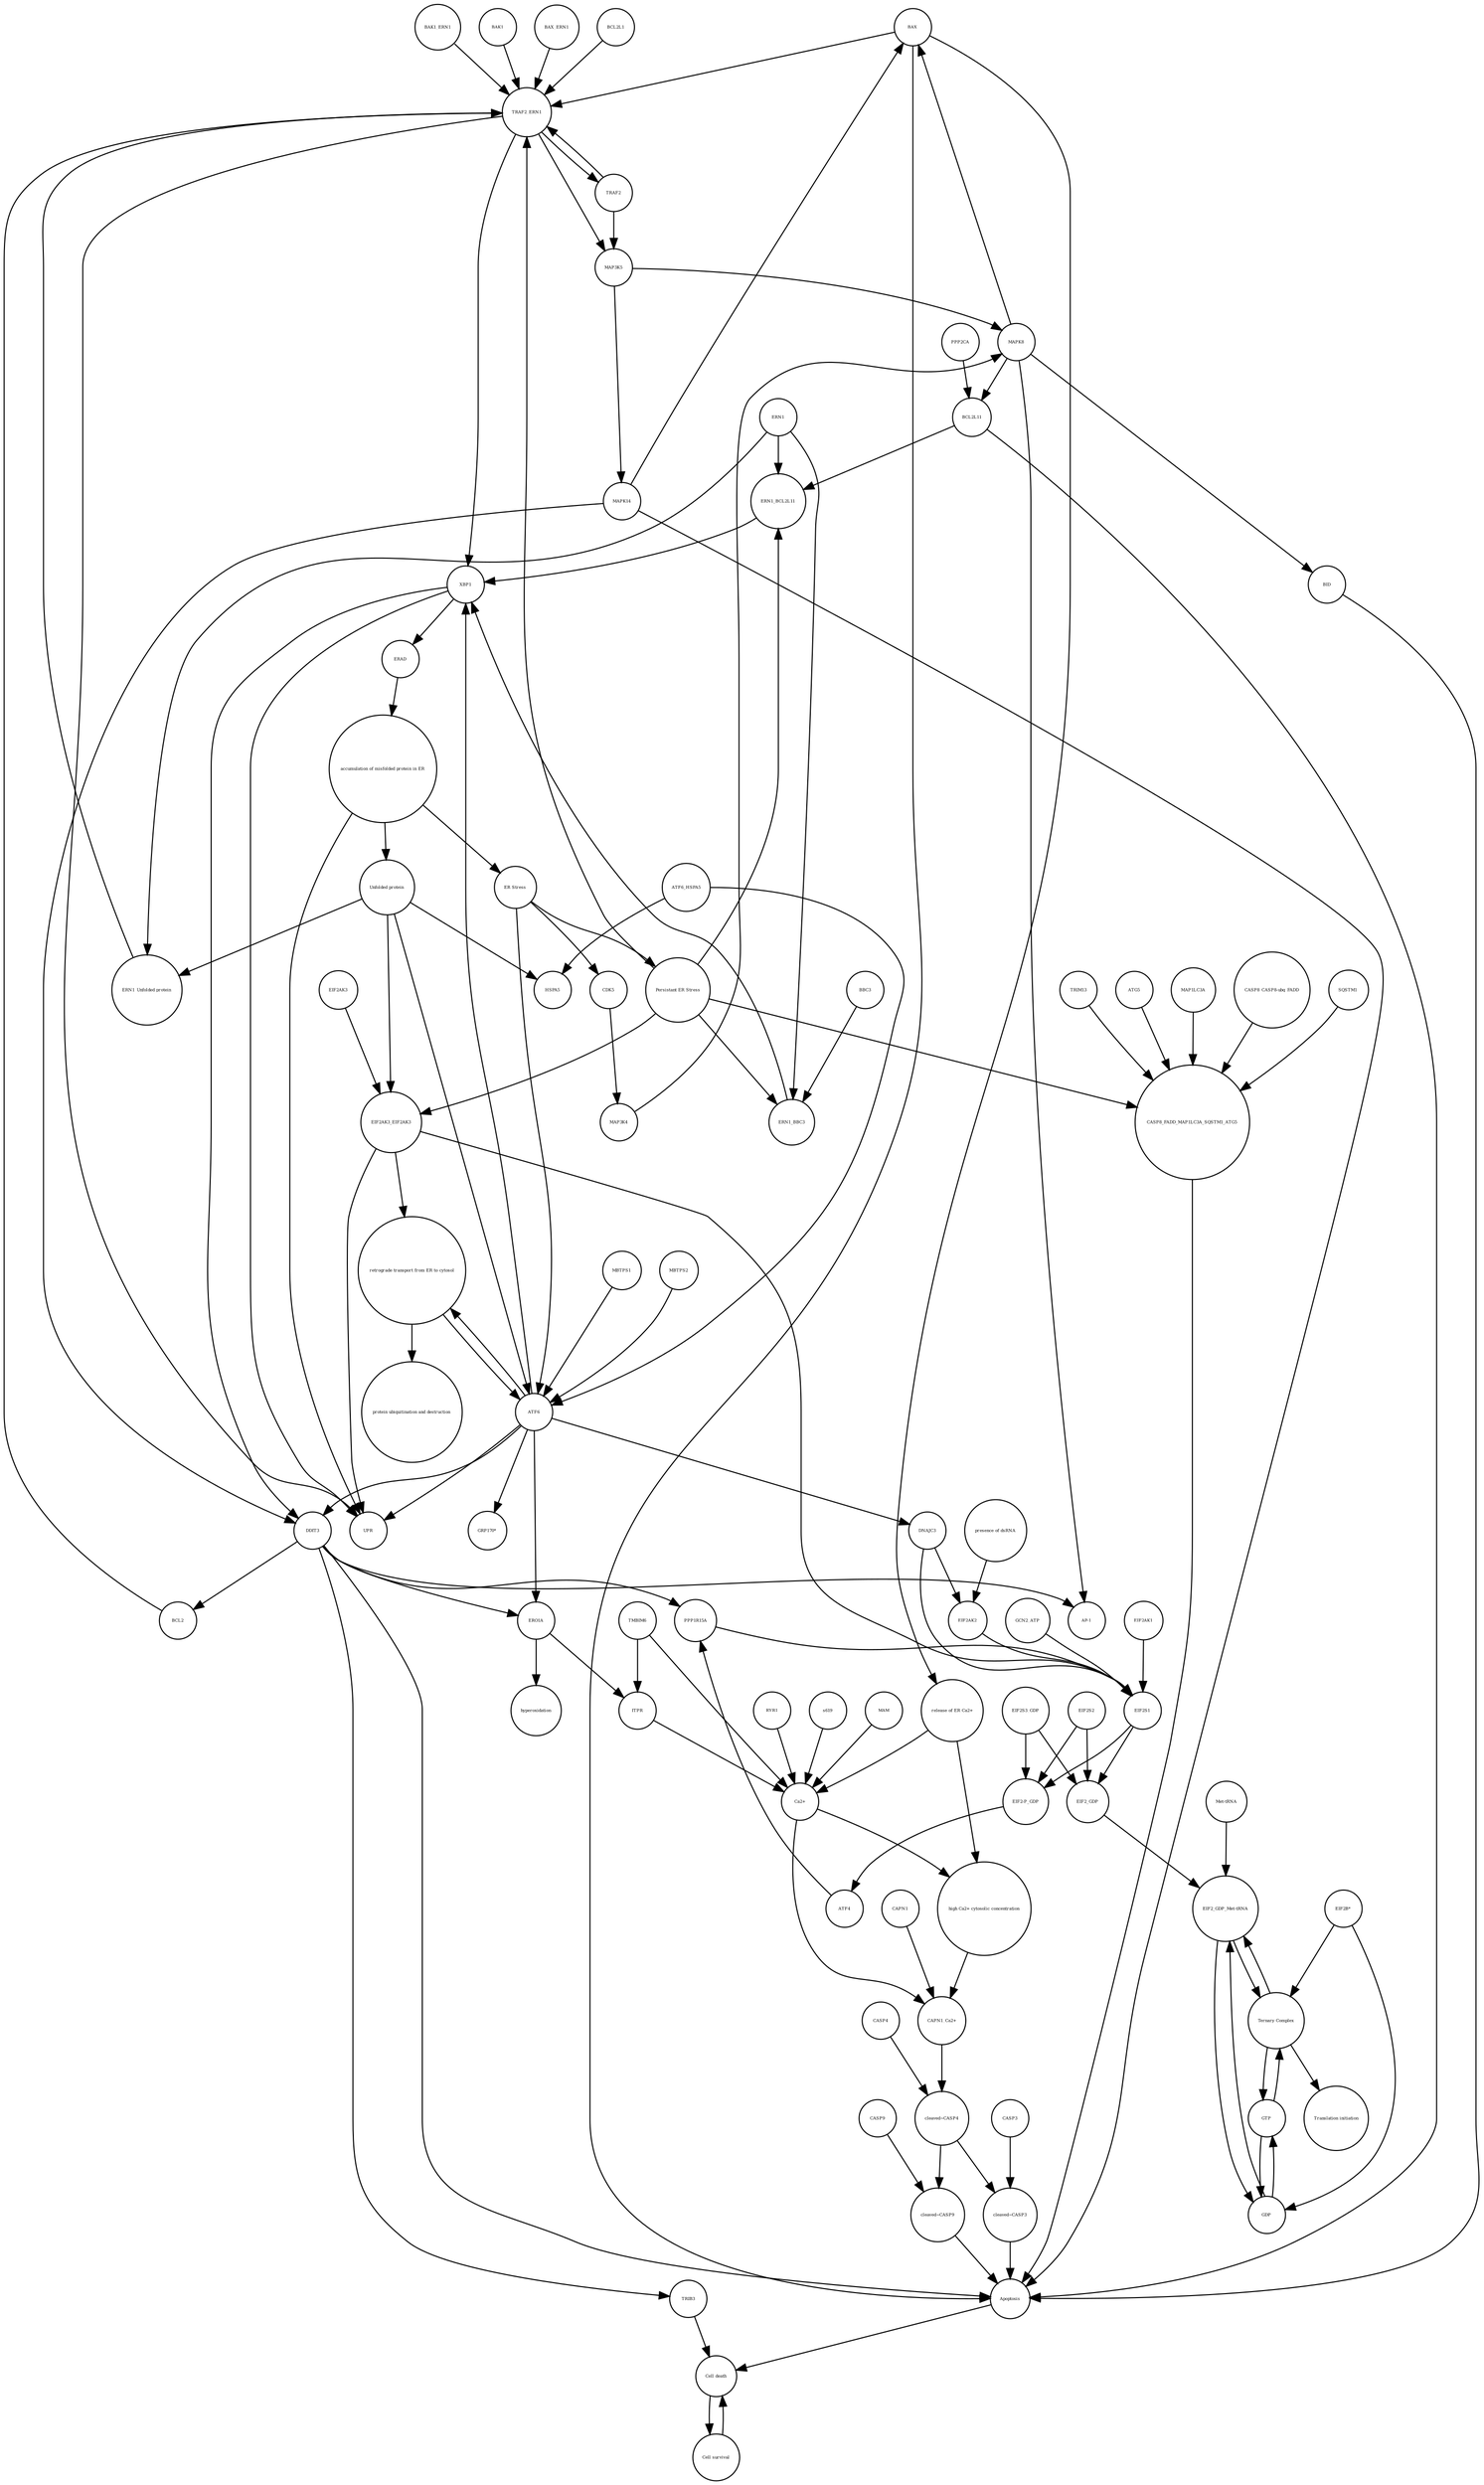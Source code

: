 strict digraph  {
BAX [annotation="", bipartite=0, cls=macromolecule, fontsize=4, label=BAX, shape=circle];
"release of ER Ca2+" [annotation="", bipartite=0, cls=phenotype, fontsize=4, label="release of ER Ca2+", shape=circle];
"Cell death" [annotation="", bipartite=0, cls=phenotype, fontsize=4, label="Cell death", shape=circle];
"Cell survival" [annotation="", bipartite=0, cls=phenotype, fontsize=4, label="Cell survival", shape=circle];
"Ca2+" [annotation="", bipartite=0, cls="simple chemical", fontsize=4, label="Ca2+", shape=circle];
"high Ca2+ cytosolic concentration" [annotation="", bipartite=0, cls=phenotype, fontsize=4, label="high Ca2+ cytosolic concentration", shape=circle];
ERAD [annotation="", bipartite=0, cls=phenotype, fontsize=4, label=ERAD, shape=circle];
"accumulation of misfolded protein in ER" [annotation="", bipartite=0, cls=phenotype, fontsize=4, label="accumulation of misfolded protein in ER", shape=circle];
CASP3 [annotation="", bipartite=0, cls=macromolecule, fontsize=4, label=CASP3, shape=circle];
ATG5 [annotation="", bipartite=0, cls=macromolecule, fontsize=4, label=ATG5, shape=circle];
"presence of dsRNA" [annotation="", bipartite=0, cls=phenotype, fontsize=4, label="presence of dsRNA", shape=circle];
EIF2AK2 [annotation="", bipartite=0, cls=macromolecule, fontsize=4, label=EIF2AK2, shape=circle];
CASP8_FADD_MAP1LC3A_SQSTM1_ATG5 [annotation="", bipartite=0, cls=complex, fontsize=4, label=CASP8_FADD_MAP1LC3A_SQSTM1_ATG5, shape=circle];
BBC3 [annotation="", bipartite=0, cls=macromolecule, fontsize=4, label=BBC3, shape=circle];
EIF2AK3_EIF2AK3 [annotation="", bipartite=0, cls=complex, fontsize=4, label=EIF2AK3_EIF2AK3, shape=circle];
BAK1_ERN1 [annotation="", bipartite=0, cls=complex, fontsize=4, label=BAK1_ERN1, shape=circle];
"Ternary Complex" [annotation="", bipartite=0, cls=complex, fontsize=4, label="Ternary Complex", shape=circle];
MAP1LC3A [annotation="", bipartite=0, cls=macromolecule, fontsize=4, label=MAP1LC3A, shape=circle];
TRIB3 [annotation="", bipartite=0, cls=macromolecule, fontsize=4, label=TRIB3, shape=circle];
MAP3K4 [annotation="", bipartite=0, cls=macromolecule, fontsize=4, label=MAP3K4, shape=circle];
"CASP8_CASP8-ubq_FADD" [annotation="", bipartite=0, cls=complex, fontsize=4, label="CASP8_CASP8-ubq_FADD", shape=circle];
BAK1 [annotation="", bipartite=0, cls=macromolecule, fontsize=4, label=BAK1, shape=circle];
"ER Stress" [annotation="", bipartite=0, cls=phenotype, fontsize=4, label="ER Stress", shape=circle];
GTP [annotation="", bipartite=0, cls="simple chemical", fontsize=4, label=GTP, shape=circle];
TRAF2_ERN1 [annotation="", bipartite=0, cls=complex, fontsize=4, label=TRAF2_ERN1, shape=circle];
GCN2_ATP [annotation="", bipartite=0, cls=complex, fontsize=4, label=GCN2_ATP, shape=circle];
UPR [annotation="", bipartite=0, cls=phenotype, fontsize=4, label=UPR, shape=circle];
Apoptosis [annotation="", bipartite=0, cls=phenotype, fontsize=4, label=Apoptosis, shape=circle];
TMBIM6 [annotation="", bipartite=0, cls=macromolecule, fontsize=4, label=TMBIM6, shape=circle];
"Unfolded protein" [annotation="", bipartite=0, cls=macromolecule, fontsize=4, label="Unfolded protein", shape=circle];
MBTPS1 [annotation="", bipartite=0, cls=macromolecule, fontsize=4, label=MBTPS1, shape=circle];
MBTPS2 [annotation="", bipartite=0, cls=macromolecule, fontsize=4, label=MBTPS2, shape=circle];
PPP2CA [annotation="", bipartite=0, cls=macromolecule, fontsize=4, label=PPP2CA, shape=circle];
"EIF2_GDP_Met-tRNA" [annotation="", bipartite=0, cls=complex, fontsize=4, label="EIF2_GDP_Met-tRNA", shape=circle];
PPP1R15A [annotation="", bipartite=0, cls=macromolecule, fontsize=4, label=PPP1R15A, shape=circle];
TRAF2 [annotation="", bipartite=0, cls=macromolecule, fontsize=4, label=TRAF2, shape=circle];
XBP1 [annotation="", bipartite=0, cls=macromolecule, fontsize=4, label=XBP1, shape=circle];
"EIF2-P_GDP" [annotation="", bipartite=0, cls=complex, fontsize=4, label="EIF2-P_GDP", shape=circle];
"retrograde transport from ER to cytosol" [annotation="", bipartite=0, cls=phenotype, fontsize=4, label="retrograde transport from ER to cytosol", shape=circle];
EIF2S3_GDP [annotation="", bipartite=0, cls=complex, fontsize=4, label=EIF2S3_GDP, shape=circle];
"cleaved~CASP3" [annotation="urn_miriam_hgnc.symbol_CASP3", bipartite=0, cls=macromolecule, fontsize=4, label="cleaved~CASP3", shape=circle];
BID [annotation="", bipartite=0, cls=macromolecule, fontsize=4, label=BID, shape=circle];
ERO1A [annotation="", bipartite=0, cls=macromolecule, fontsize=4, label=ERO1A, shape=circle];
"cleaved~CASP4" [annotation="urn_miriam_hgnc.symbol_CASP4", bipartite=0, cls=macromolecule, fontsize=4, label="cleaved~CASP4", shape=circle];
"CAPN1_Ca2+" [annotation="", bipartite=0, cls=complex, fontsize=4, label="CAPN1_Ca2+", shape=circle];
s619 [annotation="", bipartite=0, cls=complex, fontsize=4, label=s619, shape=circle];
ERN1 [annotation="", bipartite=0, cls=macromolecule, fontsize=4, label=ERN1, shape=circle];
hyperoxidation [annotation="", bipartite=0, cls=phenotype, fontsize=4, label=hyperoxidation, shape=circle];
GDP [annotation="", bipartite=0, cls="simple chemical", fontsize=4, label=GDP, shape=circle];
EIF2AK1 [annotation="", bipartite=0, cls=macromolecule, fontsize=4, label=EIF2AK1, shape=circle];
EIF2S1 [annotation="", bipartite=0, cls=macromolecule, fontsize=4, label=EIF2S1, shape=circle];
"Persistant ER Stress" [annotation="", bipartite=0, cls=phenotype, fontsize=4, label="Persistant ER Stress", shape=circle];
ERN1_BBC3 [annotation="", bipartite=0, cls=complex, fontsize=4, label=ERN1_BBC3, shape=circle];
ATF4 [annotation="", bipartite=0, cls=macromolecule, fontsize=4, label=ATF4, shape=circle];
MAM [annotation="", bipartite=0, cls=phenotype, fontsize=4, label=MAM, shape=circle];
"Met-tRNA" [annotation="", bipartite=0, cls="nucleic acid feature", fontsize=4, label="Met-tRNA", shape=circle];
BAX_ERN1 [annotation="", bipartite=0, cls=complex, fontsize=4, label=BAX_ERN1, shape=circle];
EIF2S2 [annotation="", bipartite=0, cls=macromolecule, fontsize=4, label=EIF2S2, shape=circle];
"GRP170*" [annotation="", bipartite=0, cls=macromolecule, fontsize=4, label="GRP170*", shape=circle];
MAPK14 [annotation="", bipartite=0, cls=macromolecule, fontsize=4, label=MAPK14, shape=circle];
"Translation initiation" [annotation="", bipartite=0, cls=phenotype, fontsize=4, label="Translation initiation", shape=circle];
"SQSTM1 " [annotation="", bipartite=0, cls=macromolecule, fontsize=4, label="SQSTM1 ", shape=circle];
BCL2L11 [annotation="", bipartite=0, cls=macromolecule, fontsize=4, label=BCL2L11, shape=circle];
TRIM13 [annotation="", bipartite=0, cls=macromolecule, fontsize=4, label=TRIM13, shape=circle];
CASP4 [annotation="", bipartite=0, cls=macromolecule, fontsize=4, label=CASP4, shape=circle];
"protein ubiquitination and destruction" [annotation="", bipartite=0, cls=phenotype, fontsize=4, label="protein ubiquitination and destruction", shape=circle];
MAP3K5 [annotation="", bipartite=0, cls=macromolecule, fontsize=4, label=MAP3K5, shape=circle];
CASP9 [annotation="", bipartite=0, cls=macromolecule, fontsize=4, label=CASP9, shape=circle];
EIF2AK3 [annotation="", bipartite=0, cls=macromolecule, fontsize=4, label=EIF2AK3, shape=circle];
CDK5 [annotation="", bipartite=0, cls=macromolecule, fontsize=4, label=CDK5, shape=circle];
MAPK8 [annotation="", bipartite=0, cls=macromolecule, fontsize=4, label=MAPK8, shape=circle];
DDIT3 [annotation="", bipartite=0, cls=macromolecule, fontsize=4, label=DDIT3, shape=circle];
ITPR [annotation="urn_miriam_hgnc.symbol_ITPR1|urn_miriam_hgnc.symbol_ITPR2|urn_miriam_hgnc.symbol_ITPR3", bipartite=0, cls=macromolecule, fontsize=4, label=ITPR, shape=circle];
BCL2L1 [annotation="", bipartite=0, cls=macromolecule, fontsize=4, label=BCL2L1, shape=circle];
"ERN1_Unfolded protein" [annotation="", bipartite=0, cls=complex, fontsize=4, label="ERN1_Unfolded protein", shape=circle];
"cleaved~CASP9" [annotation="urn_miriam_hgnc.symbol_CASP9", bipartite=0, cls=macromolecule, fontsize=4, label="cleaved~CASP9", shape=circle];
EIF2_GDP [annotation="", bipartite=0, cls=complex, fontsize=4, label=EIF2_GDP, shape=circle];
ATF6_HSPA5 [annotation="", bipartite=0, cls=complex, fontsize=4, label=ATF6_HSPA5, shape=circle];
"EIF2B*" [annotation="", bipartite=0, cls=complex, fontsize=4, label="EIF2B*", shape=circle];
DNAJC3 [annotation="", bipartite=0, cls=macromolecule, fontsize=4, label=DNAJC3, shape=circle];
RYR1 [annotation="", bipartite=0, cls=macromolecule, fontsize=4, label=RYR1, shape=circle];
ERN1_BCL2L11 [annotation="", bipartite=0, cls=complex, fontsize=4, label=ERN1_BCL2L11, shape=circle];
"AP-1" [annotation="", bipartite=0, cls=macromolecule, fontsize=4, label="AP-1", shape=circle];
BCL2 [annotation="", bipartite=0, cls="nucleic acid feature", fontsize=4, label=BCL2, shape=circle];
CAPN1 [annotation="", bipartite=0, cls=macromolecule, fontsize=4, label=CAPN1, shape=circle];
ATF6 [annotation="", bipartite=0, cls=macromolecule, fontsize=4, label=ATF6, shape=circle];
HSPA5 [annotation="", bipartite=0, cls=macromolecule, fontsize=4, label=HSPA5, shape=circle];
BAX -> "release of ER Ca2+"  [annotation="", interaction_type=stimulation];
BAX -> TRAF2_ERN1  [annotation="", interaction_type=catalysis];
BAX -> Apoptosis  [annotation="", interaction_type=production];
"release of ER Ca2+" -> "high Ca2+ cytosolic concentration"  [annotation="", interaction_type=production];
"release of ER Ca2+" -> "Ca2+"  [annotation=urn_miriam_pubmed_23850759, interaction_type=catalysis];
"Cell death" -> "Cell survival"  [annotation="", interaction_type=inhibition];
"Cell survival" -> "Cell death"  [annotation="", interaction_type=inhibition];
"Ca2+" -> "high Ca2+ cytosolic concentration"  [annotation="", interaction_type=stimulation];
"Ca2+" -> "CAPN1_Ca2+"  [annotation="", interaction_type=production];
"high Ca2+ cytosolic concentration" -> "CAPN1_Ca2+"  [annotation="", interaction_type=catalysis];
ERAD -> "accumulation of misfolded protein in ER"  [annotation="", interaction_type=inhibition];
"accumulation of misfolded protein in ER" -> UPR  [annotation="", interaction_type=production];
"accumulation of misfolded protein in ER" -> "Unfolded protein"  [annotation="", interaction_type=production];
"accumulation of misfolded protein in ER" -> "ER Stress"  [annotation="", interaction_type=production];
CASP3 -> "cleaved~CASP3"  [annotation="", interaction_type=production];
ATG5 -> CASP8_FADD_MAP1LC3A_SQSTM1_ATG5  [annotation="", interaction_type=production];
"presence of dsRNA" -> EIF2AK2  [annotation="", interaction_type=catalysis];
EIF2AK2 -> EIF2S1  [annotation="", interaction_type=catalysis];
CASP8_FADD_MAP1LC3A_SQSTM1_ATG5 -> Apoptosis  [annotation="", interaction_type=production];
BBC3 -> ERN1_BBC3  [annotation="", interaction_type=production];
EIF2AK3_EIF2AK3 -> EIF2S1  [annotation="", interaction_type=catalysis];
EIF2AK3_EIF2AK3 -> "retrograde transport from ER to cytosol"  [annotation="", interaction_type=production];
EIF2AK3_EIF2AK3 -> UPR  [annotation="", interaction_type=production];
BAK1_ERN1 -> TRAF2_ERN1  [annotation="", interaction_type=catalysis];
"Ternary Complex" -> GTP  [annotation="", interaction_type=production];
"Ternary Complex" -> "EIF2_GDP_Met-tRNA"  [annotation="", interaction_type=production];
"Ternary Complex" -> "Translation initiation"  [annotation="", interaction_type=production];
MAP1LC3A -> CASP8_FADD_MAP1LC3A_SQSTM1_ATG5  [annotation="", interaction_type=production];
TRIB3 -> "Cell death"  [annotation="", interaction_type=production];
MAP3K4 -> MAPK8  [annotation="", interaction_type=catalysis];
"CASP8_CASP8-ubq_FADD" -> CASP8_FADD_MAP1LC3A_SQSTM1_ATG5  [annotation="", interaction_type=production];
BAK1 -> TRAF2_ERN1  [annotation="", interaction_type=catalysis];
"ER Stress" -> "Persistant ER Stress"  [annotation="", interaction_type=production];
"ER Stress" -> CDK5  [annotation="", interaction_type=catalysis];
"ER Stress" -> ATF6  [annotation="", interaction_type=catalysis];
GTP -> "Ternary Complex"  [annotation="", interaction_type=production];
GTP -> GDP  [annotation="", interaction_type=production];
TRAF2_ERN1 -> MAP3K5  [annotation="", interaction_type=catalysis];
TRAF2_ERN1 -> TRAF2  [annotation="", interaction_type=catalysis];
TRAF2_ERN1 -> UPR  [annotation="", interaction_type=production];
TRAF2_ERN1 -> XBP1  [annotation="urn_miriam_pubmed_26587781|urn_miriam_pubmed_23430059", interaction_type=catalysis];
GCN2_ATP -> EIF2S1  [annotation="", interaction_type=catalysis];
Apoptosis -> "Cell death"  [annotation="", interaction_type=production];
TMBIM6 -> "Ca2+"  [annotation=urn_miriam_pubmed_23850759, interaction_type=catalysis];
TMBIM6 -> ITPR  [annotation="urn_miriam_pubmed_23850759|urn_miriam_pubmed_23430059", interaction_type=catalysis];
"Unfolded protein" -> "ERN1_Unfolded protein"  [annotation="", interaction_type=production];
"Unfolded protein" -> EIF2AK3_EIF2AK3  [annotation=urn_miriam_pubmed_17991856, interaction_type=catalysis];
"Unfolded protein" -> ATF6  [annotation="", interaction_type=catalysis];
"Unfolded protein" -> HSPA5  [annotation="", interaction_type=catalysis];
MBTPS1 -> ATF6  [annotation="", interaction_type=catalysis];
MBTPS2 -> ATF6  [annotation="", interaction_type=catalysis];
PPP2CA -> BCL2L11  [annotation="", interaction_type=catalysis];
"EIF2_GDP_Met-tRNA" -> "Ternary Complex"  [annotation="", interaction_type=production];
"EIF2_GDP_Met-tRNA" -> GDP  [annotation="", interaction_type=production];
PPP1R15A -> EIF2S1  [annotation="", interaction_type=catalysis];
TRAF2 -> TRAF2_ERN1  [annotation="", interaction_type=production];
TRAF2 -> MAP3K5  [annotation="", interaction_type=catalysis];
XBP1 -> UPR  [annotation="", interaction_type=production];
XBP1 -> DDIT3  [annotation="", interaction_type=catalysis];
XBP1 -> ERAD  [annotation="", interaction_type=production];
"EIF2-P_GDP" -> ATF4  [annotation="", interaction_type=catalysis];
"retrograde transport from ER to cytosol" -> ATF6  [annotation="", interaction_type=inhibition];
"retrograde transport from ER to cytosol" -> "protein ubiquitination and destruction"  [annotation="", interaction_type=production];
EIF2S3_GDP -> "EIF2-P_GDP"  [annotation="", interaction_type=production];
EIF2S3_GDP -> EIF2_GDP  [annotation="", interaction_type=production];
"cleaved~CASP3" -> Apoptosis  [annotation="", interaction_type=production];
BID -> Apoptosis  [annotation="", interaction_type=production];
ERO1A -> hyperoxidation  [annotation="", interaction_type=production];
ERO1A -> ITPR  [annotation="urn_miriam_pubmed_23850759|urn_miriam_pubmed_23430059", interaction_type=catalysis];
"cleaved~CASP4" -> "cleaved~CASP9"  [annotation="urn_miriam_pubmed_19931333|urn_miriam_pubmed_26618107", interaction_type=catalysis];
"cleaved~CASP4" -> "cleaved~CASP3"  [annotation="urn_miriam_pubmed_19931333|urn_miriam_pubmed_26618107", interaction_type=catalysis];
"CAPN1_Ca2+" -> "cleaved~CASP4"  [annotation=urn_miriam_pubmed_19931333, interaction_type=catalysis];
s619 -> "Ca2+"  [annotation=urn_miriam_pubmed_23850759, interaction_type=catalysis];
ERN1 -> "ERN1_Unfolded protein"  [annotation="", interaction_type=production];
ERN1 -> ERN1_BCL2L11  [annotation="", interaction_type=production];
ERN1 -> ERN1_BBC3  [annotation="", interaction_type=production];
GDP -> GTP  [annotation="", interaction_type=production];
GDP -> "EIF2_GDP_Met-tRNA"  [annotation="", interaction_type=production];
EIF2AK1 -> EIF2S1  [annotation="", interaction_type=catalysis];
EIF2S1 -> EIF2_GDP  [annotation="", interaction_type=production];
EIF2S1 -> "EIF2-P_GDP"  [annotation="", interaction_type=production];
"Persistant ER Stress" -> TRAF2_ERN1  [annotation="", interaction_type=inhibition];
"Persistant ER Stress" -> ERN1_BCL2L11  [annotation="urn_miriam_pubmed_23850759|urn_miriam_pubmed_23430059|urn_miriam_pubmed_26587781", interaction_type=inhibition];
"Persistant ER Stress" -> CASP8_FADD_MAP1LC3A_SQSTM1_ATG5  [annotation=urn_miriam_pubmed_17991856, interaction_type=catalysis];
"Persistant ER Stress" -> ERN1_BBC3  [annotation="urn_miriam_pubmed_23430059|urn_miriam_pubmed_17991856", interaction_type=inhibition];
"Persistant ER Stress" -> EIF2AK3_EIF2AK3  [annotation=urn_miriam_pubmed_17991856, interaction_type=catalysis];
ERN1_BBC3 -> XBP1  [annotation="urn_miriam_pubmed_26587781|urn_miriam_pubmed_23430059", interaction_type=catalysis];
ATF4 -> PPP1R15A  [annotation="", interaction_type=catalysis];
MAM -> "Ca2+"  [annotation=urn_miriam_pubmed_23850759, interaction_type=catalysis];
"Met-tRNA" -> "EIF2_GDP_Met-tRNA"  [annotation="", interaction_type=production];
BAX_ERN1 -> TRAF2_ERN1  [annotation="", interaction_type=catalysis];
EIF2S2 -> "EIF2-P_GDP"  [annotation="", interaction_type=production];
EIF2S2 -> EIF2_GDP  [annotation="", interaction_type=production];
MAPK14 -> BAX  [annotation="", interaction_type=catalysis];
MAPK14 -> Apoptosis  [annotation="", interaction_type=production];
MAPK14 -> DDIT3  [annotation="", interaction_type=catalysis];
"SQSTM1 " -> CASP8_FADD_MAP1LC3A_SQSTM1_ATG5  [annotation="", interaction_type=production];
BCL2L11 -> ERN1_BCL2L11  [annotation="", interaction_type=production];
BCL2L11 -> Apoptosis  [annotation="", interaction_type=production];
TRIM13 -> CASP8_FADD_MAP1LC3A_SQSTM1_ATG5  [annotation=urn_miriam_pubmed_17991856, interaction_type=catalysis];
CASP4 -> "cleaved~CASP4"  [annotation="", interaction_type=production];
MAP3K5 -> MAPK14  [annotation="", interaction_type=catalysis];
MAP3K5 -> MAPK8  [annotation="", interaction_type=catalysis];
CASP9 -> "cleaved~CASP9"  [annotation="", interaction_type=production];
EIF2AK3 -> EIF2AK3_EIF2AK3  [annotation="", interaction_type=production];
CDK5 -> MAP3K4  [annotation="", interaction_type=catalysis];
MAPK8 -> "AP-1"  [annotation="", interaction_type=catalysis];
MAPK8 -> BCL2L11  [annotation="", interaction_type=catalysis];
MAPK8 -> BAX  [annotation="", interaction_type=catalysis];
MAPK8 -> BID  [annotation="", interaction_type=catalysis];
DDIT3 -> Apoptosis  [annotation="", interaction_type=production];
DDIT3 -> ERO1A  [annotation="", interaction_type=catalysis];
DDIT3 -> "AP-1"  [annotation="", interaction_type=catalysis];
DDIT3 -> BCL2  [annotation="", interaction_type=inhibition];
DDIT3 -> PPP1R15A  [annotation="", interaction_type=catalysis];
DDIT3 -> TRIB3  [annotation="", interaction_type=catalysis];
ITPR -> "Ca2+"  [annotation=urn_miriam_pubmed_23850759, interaction_type=catalysis];
BCL2L1 -> TRAF2_ERN1  [annotation="", interaction_type=inhibition];
"ERN1_Unfolded protein" -> TRAF2_ERN1  [annotation="", interaction_type=production];
"cleaved~CASP9" -> Apoptosis  [annotation="", interaction_type=production];
EIF2_GDP -> "EIF2_GDP_Met-tRNA"  [annotation="", interaction_type=production];
ATF6_HSPA5 -> ATF6  [annotation="", interaction_type=production];
ATF6_HSPA5 -> HSPA5  [annotation="", interaction_type=production];
"EIF2B*" -> "Ternary Complex"  [annotation="", interaction_type=catalysis];
"EIF2B*" -> GDP  [annotation="", interaction_type=catalysis];
DNAJC3 -> EIF2S1  [annotation="", interaction_type=inhibition];
DNAJC3 -> EIF2AK2  [annotation="", interaction_type=inhibition];
RYR1 -> "Ca2+"  [annotation=urn_miriam_pubmed_23850759, interaction_type=catalysis];
ERN1_BCL2L11 -> XBP1  [annotation="urn_miriam_pubmed_26587781|urn_miriam_pubmed_23430059", interaction_type=catalysis];
BCL2 -> TRAF2_ERN1  [annotation="", interaction_type=inhibition];
CAPN1 -> "CAPN1_Ca2+"  [annotation="", interaction_type=production];
ATF6 -> "retrograde transport from ER to cytosol"  [annotation="", interaction_type=production];
ATF6 -> ERO1A  [annotation="", interaction_type=catalysis];
ATF6 -> DDIT3  [annotation="", interaction_type=catalysis];
ATF6 -> DNAJC3  [annotation="", interaction_type=catalysis];
ATF6 -> UPR  [annotation="", interaction_type=production];
ATF6 -> "GRP170*"  [annotation="", interaction_type=catalysis];
ATF6 -> XBP1  [annotation="urn_miriam_pubmed_26587781|urn_miriam_pubmed_23430059", interaction_type=catalysis];
}
